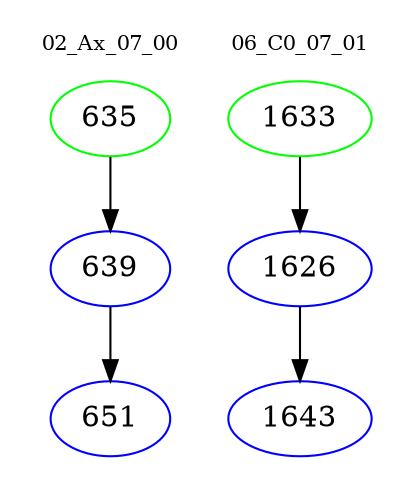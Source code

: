 digraph{
subgraph cluster_0 {
color = white
label = "02_Ax_07_00";
fontsize=10;
T0_635 [label="635", color="green"]
T0_635 -> T0_639 [color="black"]
T0_639 [label="639", color="blue"]
T0_639 -> T0_651 [color="black"]
T0_651 [label="651", color="blue"]
}
subgraph cluster_1 {
color = white
label = "06_C0_07_01";
fontsize=10;
T1_1633 [label="1633", color="green"]
T1_1633 -> T1_1626 [color="black"]
T1_1626 [label="1626", color="blue"]
T1_1626 -> T1_1643 [color="black"]
T1_1643 [label="1643", color="blue"]
}
}
